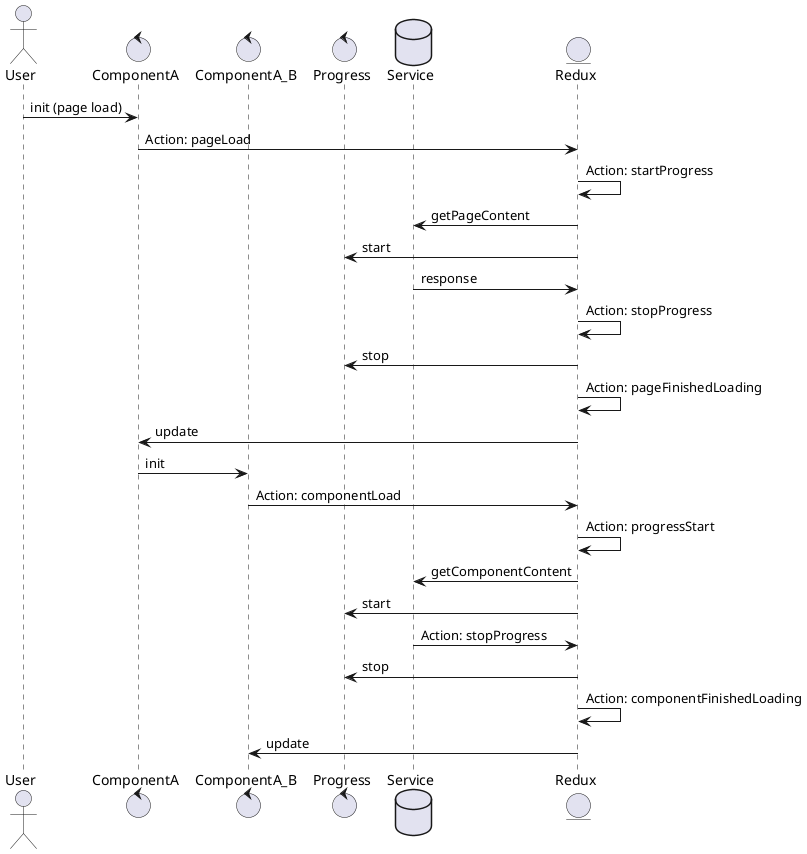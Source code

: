 @startuml No Redux
actor User
control ComponentA
control ComponentA_B
control Progress
database Service
entity Redux
User -> ComponentA: init (page load)
ComponentA -> Redux: Action: pageLoad
Redux -> Redux: Action: startProgress
Redux -> Service: getPageContent
Redux -> Progress: start
Service -> Redux: response
Redux -> Redux: Action: stopProgress
Redux -> Progress: stop
Redux -> Redux: Action: pageFinishedLoading
Redux -> ComponentA: update
ComponentA -> ComponentA_B: init
ComponentA_B -> Redux: Action: componentLoad
Redux -> Redux: Action: progressStart
Redux -> Service: getComponentContent
Redux -> Progress: start
Service -> Redux: Action: stopProgress
Redux -> Progress: stop
Redux -> Redux: Action: componentFinishedLoading
Redux -> ComponentA_B: update
@enduml
